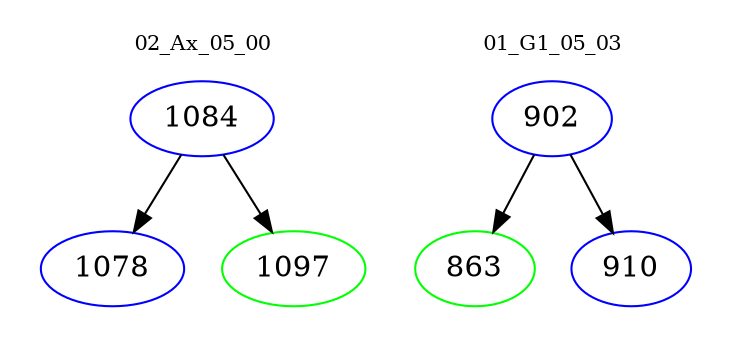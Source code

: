 digraph{
subgraph cluster_0 {
color = white
label = "02_Ax_05_00";
fontsize=10;
T0_1084 [label="1084", color="blue"]
T0_1084 -> T0_1078 [color="black"]
T0_1078 [label="1078", color="blue"]
T0_1084 -> T0_1097 [color="black"]
T0_1097 [label="1097", color="green"]
}
subgraph cluster_1 {
color = white
label = "01_G1_05_03";
fontsize=10;
T1_902 [label="902", color="blue"]
T1_902 -> T1_863 [color="black"]
T1_863 [label="863", color="green"]
T1_902 -> T1_910 [color="black"]
T1_910 [label="910", color="blue"]
}
}
